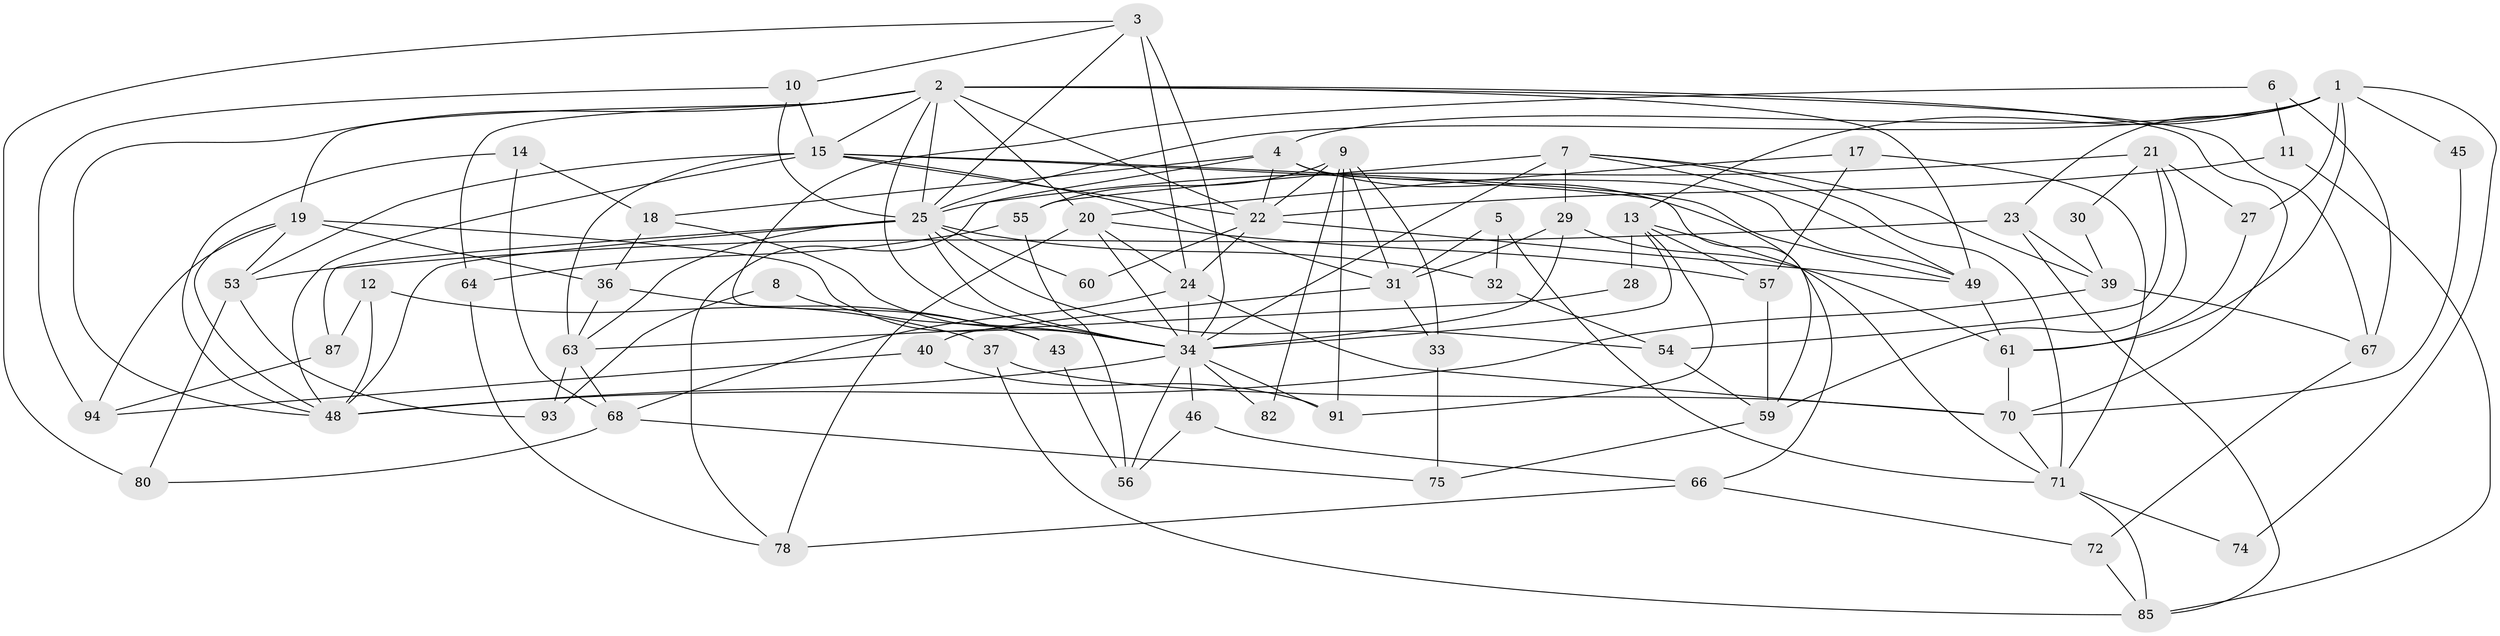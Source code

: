 // original degree distribution, {4: 0.3125, 2: 0.11458333333333333, 5: 0.16666666666666666, 3: 0.2916666666666667, 6: 0.0625, 9: 0.010416666666666666, 8: 0.020833333333333332, 10: 0.010416666666666666, 7: 0.010416666666666666}
// Generated by graph-tools (version 1.1) at 2025/18/03/04/25 18:18:47]
// undirected, 67 vertices, 156 edges
graph export_dot {
graph [start="1"]
  node [color=gray90,style=filled];
  1 [super="+52+81"];
  2 [super="+41"];
  3 [super="+89"];
  4 [super="+16"];
  5;
  6;
  7 [super="+38+44"];
  8;
  9;
  10;
  11;
  12;
  13;
  14;
  15 [super="+51+35"];
  17 [super="+65"];
  18;
  19 [super="+47"];
  20 [super="+79"];
  21 [super="+73"];
  22;
  23;
  24 [super="+62"];
  25 [super="+26+58+76+69"];
  27;
  28;
  29;
  30;
  31;
  32;
  33;
  34 [super="+50"];
  36;
  37;
  39;
  40;
  43;
  45;
  46;
  48 [super="+92"];
  49 [super="+90"];
  53;
  54;
  55;
  56;
  57;
  59 [super="+96"];
  60;
  61;
  63 [super="+86"];
  64;
  66;
  67;
  68;
  70 [super="+84"];
  71 [super="+83"];
  72;
  74;
  75;
  78;
  80;
  82;
  85;
  87;
  91;
  93;
  94;
  1 -- 27;
  1 -- 23;
  1 -- 74;
  1 -- 61;
  1 -- 13;
  1 -- 4;
  1 -- 25;
  1 -- 45;
  2 -- 25 [weight=2];
  2 -- 64;
  2 -- 34;
  2 -- 67;
  2 -- 70;
  2 -- 15;
  2 -- 48;
  2 -- 49;
  2 -- 19 [weight=2];
  2 -- 20 [weight=2];
  2 -- 22;
  3 -- 10;
  3 -- 80;
  3 -- 25;
  3 -- 24 [weight=2];
  3 -- 34;
  4 -- 22;
  4 -- 18;
  4 -- 78;
  4 -- 59;
  4 -- 49;
  5 -- 31;
  5 -- 32;
  5 -- 71;
  6 -- 67;
  6 -- 11;
  6 -- 43;
  7 -- 34 [weight=2];
  7 -- 29;
  7 -- 39;
  7 -- 49;
  7 -- 55;
  7 -- 71;
  8 -- 93;
  8 -- 34;
  9 -- 33;
  9 -- 22;
  9 -- 31;
  9 -- 55;
  9 -- 82;
  9 -- 91;
  10 -- 94;
  10 -- 25;
  10 -- 15;
  11 -- 85;
  11 -- 22;
  12 -- 48;
  12 -- 87;
  12 -- 37;
  13 -- 91;
  13 -- 34;
  13 -- 28;
  13 -- 57;
  13 -- 71;
  14 -- 48;
  14 -- 18;
  14 -- 68;
  15 -- 31;
  15 -- 22 [weight=2];
  15 -- 49;
  15 -- 48;
  15 -- 66;
  15 -- 53;
  15 -- 63;
  17 -- 71;
  17 -- 20;
  17 -- 57;
  18 -- 36;
  18 -- 34;
  19 -- 36;
  19 -- 53;
  19 -- 48;
  19 -- 34;
  19 -- 94;
  20 -- 78;
  20 -- 34;
  20 -- 24;
  20 -- 57;
  21 -- 54;
  21 -- 30;
  21 -- 59;
  21 -- 27;
  21 -- 25;
  22 -- 60;
  22 -- 24;
  22 -- 49;
  23 -- 85;
  23 -- 39;
  23 -- 53;
  24 -- 68;
  24 -- 34;
  24 -- 70;
  25 -- 87;
  25 -- 48;
  25 -- 32;
  25 -- 34;
  25 -- 54;
  25 -- 60;
  25 -- 63;
  27 -- 61;
  28 -- 63;
  29 -- 31;
  29 -- 61;
  29 -- 34;
  30 -- 39;
  31 -- 40;
  31 -- 33;
  32 -- 54;
  33 -- 75;
  34 -- 48;
  34 -- 46;
  34 -- 82;
  34 -- 56;
  34 -- 91;
  36 -- 43;
  36 -- 63;
  37 -- 85;
  37 -- 70;
  39 -- 48;
  39 -- 67;
  40 -- 94;
  40 -- 91;
  43 -- 56;
  45 -- 70;
  46 -- 56;
  46 -- 66;
  49 -- 61;
  53 -- 80;
  53 -- 93;
  54 -- 59;
  55 -- 64;
  55 -- 56;
  57 -- 59;
  59 -- 75;
  61 -- 70;
  63 -- 68;
  63 -- 93;
  64 -- 78;
  66 -- 78;
  66 -- 72;
  67 -- 72;
  68 -- 75;
  68 -- 80;
  70 -- 71;
  71 -- 85;
  71 -- 74;
  72 -- 85;
  87 -- 94;
}
